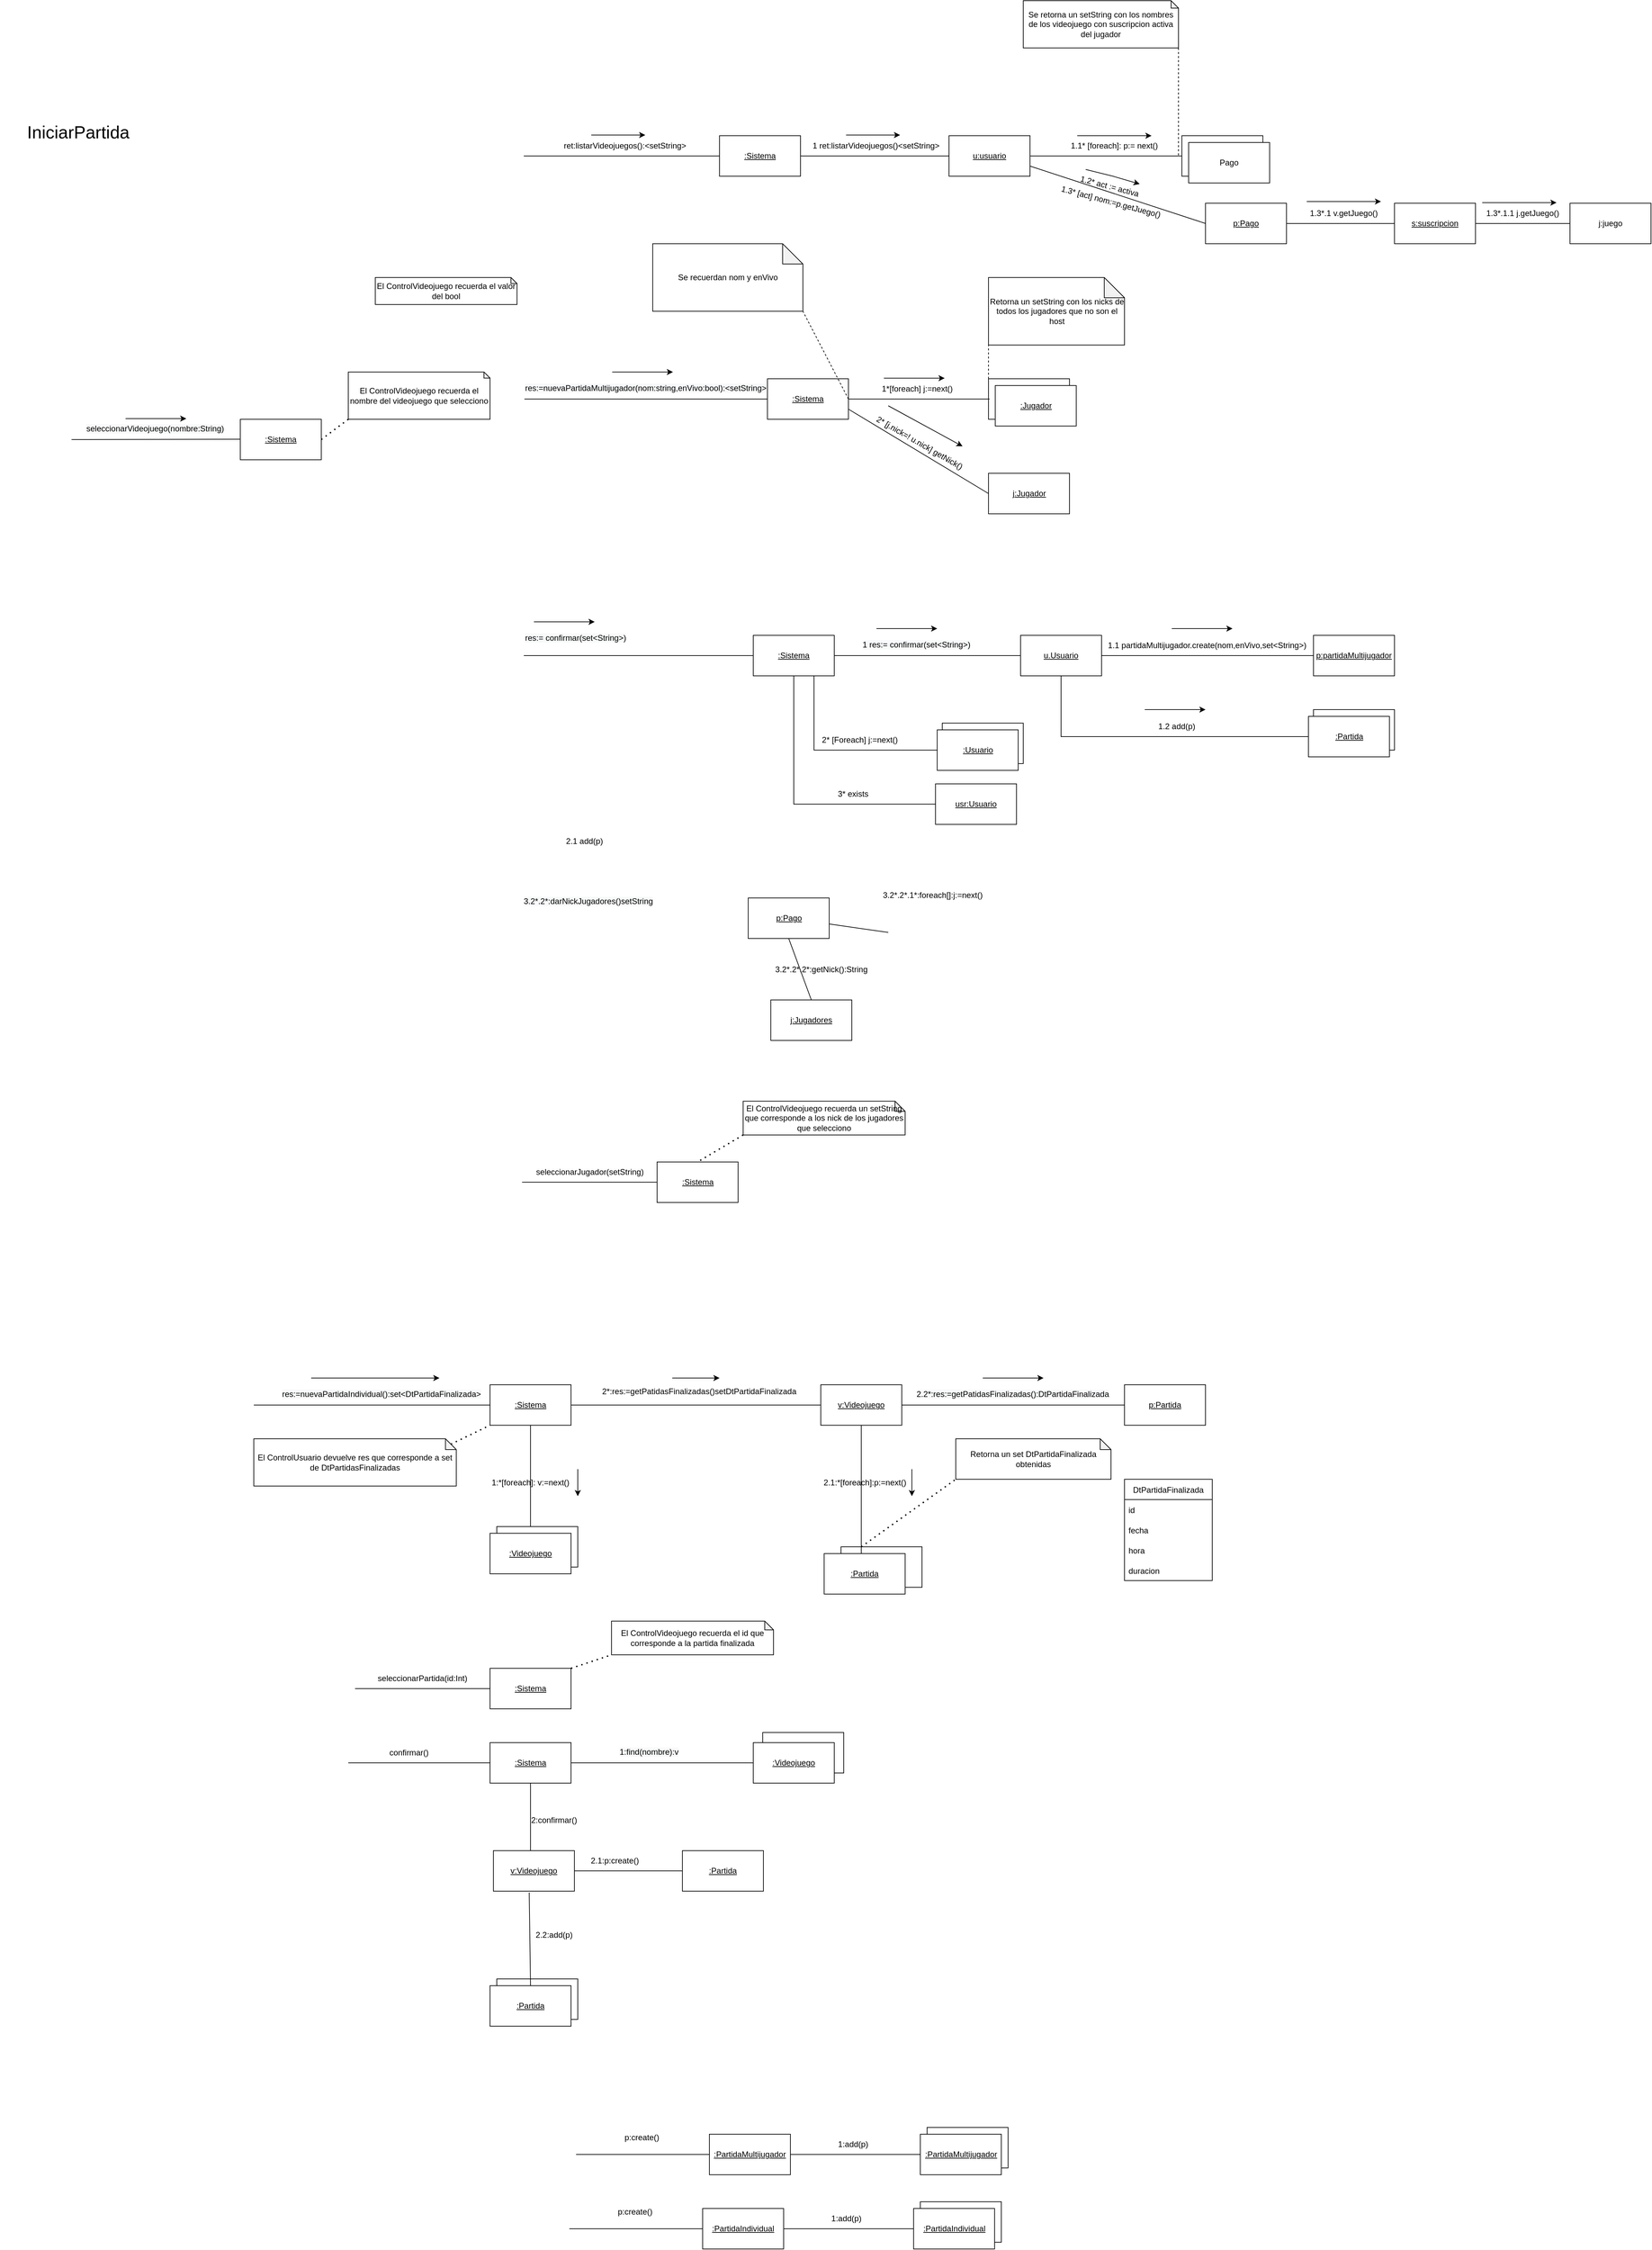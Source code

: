 <mxfile version="18.1.3" type="device"><diagram id="OtfDoVb4GbGmBOMdLBWS" name="Página-1"><mxGraphModel dx="1929" dy="2154" grid="1" gridSize="10" guides="1" tooltips="1" connect="1" arrows="1" fold="1" page="1" pageScale="1" pageWidth="827" pageHeight="1169" math="0" shadow="0"><root><mxCell id="0"/><mxCell id="1" parent="0"/><mxCell id="mD3LH7rzBi5h8LY1vuVC-210" value="&lt;u&gt;Videojuego&lt;/u&gt;" style="rounded=0;whiteSpace=wrap;html=1;fontSize=12;" parent="1" vertex="1"><mxGeometry x="354" y="2405" width="120" height="60" as="geometry"/></mxCell><mxCell id="mD3LH7rzBi5h8LY1vuVC-164" value="&lt;u&gt;:Jugador&lt;/u&gt;" style="rounded=0;whiteSpace=wrap;html=1;" parent="1" vertex="1"><mxGeometry x="688.5" y="400" width="120" height="60" as="geometry"/></mxCell><mxCell id="mD3LH7rzBi5h8LY1vuVC-156" value="" style="rounded=0;whiteSpace=wrap;html=1;fontSize=12;" parent="1" vertex="1"><mxGeometry x="597.5" y="2990" width="120" height="60" as="geometry"/></mxCell><mxCell id="mD3LH7rzBi5h8LY1vuVC-147" value="" style="rounded=0;whiteSpace=wrap;html=1;fontSize=12;" parent="1" vertex="1"><mxGeometry x="-40" y="2770" width="120" height="60" as="geometry"/></mxCell><mxCell id="mD3LH7rzBi5h8LY1vuVC-105" value="" style="endArrow=none;html=1;rounded=0;fontSize=12;entryX=0.5;entryY=1;entryDx=0;entryDy=0;exitX=0.5;exitY=0;exitDx=0;exitDy=0;" parent="1" source="mD3LH7rzBi5h8LY1vuVC-91" edge="1"><mxGeometry width="50" height="50" relative="1" as="geometry"><mxPoint x="310" y="2110" as="sourcePoint"/><mxPoint x="10" y="1950" as="targetPoint"/></mxGeometry></mxCell><mxCell id="mD3LH7rzBi5h8LY1vuVC-104" value="" style="rounded=0;whiteSpace=wrap;html=1;fontSize=26;" parent="1" vertex="1"><mxGeometry x="-40" y="2100" width="120" height="60" as="geometry"/></mxCell><mxCell id="mD3LH7rzBi5h8LY1vuVC-97" value="" style="rounded=0;whiteSpace=wrap;html=1;fontSize=26;" parent="1" vertex="1"><mxGeometry x="470" y="2130" width="120" height="60" as="geometry"/></mxCell><mxCell id="mD3LH7rzBi5h8LY1vuVC-1" value="&lt;u&gt;:Sistema&lt;/u&gt;" style="rounded=0;whiteSpace=wrap;html=1;" parent="1" vertex="1"><mxGeometry x="290" y="40" width="120" height="60" as="geometry"/></mxCell><mxCell id="mD3LH7rzBi5h8LY1vuVC-2" value="" style="endArrow=none;html=1;rounded=0;entryX=0;entryY=0.5;entryDx=0;entryDy=0;" parent="1" target="mD3LH7rzBi5h8LY1vuVC-1" edge="1"><mxGeometry width="50" height="50" relative="1" as="geometry"><mxPoint y="70" as="sourcePoint"/><mxPoint x="390" y="160" as="targetPoint"/></mxGeometry></mxCell><mxCell id="mD3LH7rzBi5h8LY1vuVC-3" value="ret:listarVideojuegos():&amp;lt;setString&amp;gt;" style="text;html=1;strokeColor=none;fillColor=none;align=center;verticalAlign=middle;whiteSpace=wrap;rounded=0;" parent="1" vertex="1"><mxGeometry x="20" y="40" width="260" height="30" as="geometry"/></mxCell><mxCell id="mD3LH7rzBi5h8LY1vuVC-5" value="&lt;u&gt;u:usuario&lt;/u&gt;" style="rounded=0;whiteSpace=wrap;html=1;" parent="1" vertex="1"><mxGeometry x="630" y="40" width="120" height="60" as="geometry"/></mxCell><mxCell id="mD3LH7rzBi5h8LY1vuVC-6" value="" style="endArrow=none;html=1;rounded=0;entryX=0;entryY=0.5;entryDx=0;entryDy=0;exitX=1;exitY=0.5;exitDx=0;exitDy=0;" parent="1" source="mD3LH7rzBi5h8LY1vuVC-1" target="mD3LH7rzBi5h8LY1vuVC-5" edge="1"><mxGeometry width="50" height="50" relative="1" as="geometry"><mxPoint x="490" y="200" as="sourcePoint"/><mxPoint x="540" y="150" as="targetPoint"/></mxGeometry></mxCell><mxCell id="mD3LH7rzBi5h8LY1vuVC-7" value="1 ret:listarVideojuegos()&amp;lt;setString&amp;gt;" style="text;html=1;strokeColor=none;fillColor=none;align=center;verticalAlign=middle;whiteSpace=wrap;rounded=0;" parent="1" vertex="1"><mxGeometry x="422.5" y="40" width="197.5" height="30" as="geometry"/></mxCell><mxCell id="mD3LH7rzBi5h8LY1vuVC-9" value="Suscripcion" style="rounded=0;whiteSpace=wrap;html=1;" parent="1" vertex="1"><mxGeometry x="975" y="40" width="120" height="60" as="geometry"/></mxCell><mxCell id="mD3LH7rzBi5h8LY1vuVC-11" value="&lt;u&gt;p:Pago&lt;/u&gt;" style="rounded=0;whiteSpace=wrap;html=1;" parent="1" vertex="1"><mxGeometry x="1010" y="140" width="120" height="60" as="geometry"/></mxCell><mxCell id="mD3LH7rzBi5h8LY1vuVC-12" value="&lt;u&gt;s:suscripcion&lt;/u&gt;" style="rounded=0;whiteSpace=wrap;html=1;" parent="1" vertex="1"><mxGeometry x="1290" y="140" width="120" height="60" as="geometry"/></mxCell><mxCell id="mD3LH7rzBi5h8LY1vuVC-14" value="1.1* [foreach]: p:= next()" style="text;html=1;strokeColor=none;fillColor=none;align=center;verticalAlign=middle;whiteSpace=wrap;rounded=0;" parent="1" vertex="1"><mxGeometry x="760" y="40" width="230" height="30" as="geometry"/></mxCell><mxCell id="mD3LH7rzBi5h8LY1vuVC-17" value="" style="endArrow=none;html=1;rounded=0;entryX=0;entryY=0.5;entryDx=0;entryDy=0;exitX=1;exitY=0.75;exitDx=0;exitDy=0;" parent="1" source="mD3LH7rzBi5h8LY1vuVC-5" target="mD3LH7rzBi5h8LY1vuVC-11" edge="1"><mxGeometry width="50" height="50" relative="1" as="geometry"><mxPoint x="885" y="405" as="sourcePoint"/><mxPoint x="935" y="355" as="targetPoint"/></mxGeometry></mxCell><mxCell id="mD3LH7rzBi5h8LY1vuVC-18" value="1.2* act := activa" style="text;html=1;strokeColor=none;fillColor=none;align=center;verticalAlign=middle;whiteSpace=wrap;rounded=0;rotation=15;" parent="1" vertex="1"><mxGeometry x="782.5" y="100" width="170" height="30" as="geometry"/></mxCell><mxCell id="mD3LH7rzBi5h8LY1vuVC-20" value="" style="endArrow=none;html=1;rounded=0;entryX=0;entryY=0.5;entryDx=0;entryDy=0;exitX=1;exitY=0.5;exitDx=0;exitDy=0;startArrow=none;" parent="1" source="mD3LH7rzBi5h8LY1vuVC-5" target="mD3LH7rzBi5h8LY1vuVC-9" edge="1"><mxGeometry width="50" height="50" relative="1" as="geometry"><mxPoint x="885" y="305" as="sourcePoint"/><mxPoint x="935" y="255" as="targetPoint"/></mxGeometry></mxCell><mxCell id="mD3LH7rzBi5h8LY1vuVC-29" value="" style="endArrow=none;html=1;rounded=0;exitX=0;exitY=0.5;exitDx=0;exitDy=0;entryX=1;entryY=0.5;entryDx=0;entryDy=0;" parent="1" source="mD3LH7rzBi5h8LY1vuVC-12" target="mD3LH7rzBi5h8LY1vuVC-11" edge="1"><mxGeometry width="50" height="50" relative="1" as="geometry"><mxPoint x="745" y="375" as="sourcePoint"/><mxPoint x="720" y="320" as="targetPoint"/></mxGeometry></mxCell><mxCell id="mD3LH7rzBi5h8LY1vuVC-31" value="&lt;u&gt;:Sistema&lt;/u&gt;" style="rounded=0;whiteSpace=wrap;html=1;" parent="1" vertex="1"><mxGeometry x="-420" y="460" width="120" height="60" as="geometry"/></mxCell><mxCell id="mD3LH7rzBi5h8LY1vuVC-33" value="" style="endArrow=none;html=1;rounded=0;" parent="1" edge="1"><mxGeometry width="50" height="50" relative="1" as="geometry"><mxPoint x="-670" y="490" as="sourcePoint"/><mxPoint x="-420" y="489.5" as="targetPoint"/></mxGeometry></mxCell><mxCell id="mD3LH7rzBi5h8LY1vuVC-35" value="&lt;span style=&quot;color: rgb(0, 0, 0); font-family: Helvetica; font-size: 12px; font-style: normal; font-variant-ligatures: normal; font-variant-caps: normal; font-weight: 400; letter-spacing: normal; orphans: 2; text-align: center; text-indent: 0px; text-transform: none; widows: 2; word-spacing: 0px; -webkit-text-stroke-width: 0px; background-color: rgb(248, 249, 250); text-decoration-thickness: initial; text-decoration-style: initial; text-decoration-color: initial; float: none; display: inline !important;&quot;&gt;seleccionarVideojuego(nombre:String)&lt;/span&gt;" style="text;whiteSpace=wrap;html=1;" parent="1" vertex="1"><mxGeometry x="-650" y="460" width="230" height="30" as="geometry"/></mxCell><mxCell id="mD3LH7rzBi5h8LY1vuVC-37" value="El ControlVideojuego recuerda el nombre del videojuego que selecciono" style="shape=note;whiteSpace=wrap;html=1;backgroundOutline=1;darkOpacity=0.05;size=9;" parent="1" vertex="1"><mxGeometry x="-260" y="390" width="210" height="70" as="geometry"/></mxCell><mxCell id="mD3LH7rzBi5h8LY1vuVC-38" value="" style="endArrow=none;dashed=1;html=1;dashPattern=1 3;strokeWidth=2;rounded=0;entryX=0;entryY=1;entryDx=0;entryDy=0;entryPerimeter=0;exitX=1;exitY=0.5;exitDx=0;exitDy=0;" parent="1" source="mD3LH7rzBi5h8LY1vuVC-31" target="mD3LH7rzBi5h8LY1vuVC-37" edge="1"><mxGeometry width="50" height="50" relative="1" as="geometry"><mxPoint x="-440" y="370" as="sourcePoint"/><mxPoint x="-390" y="320" as="targetPoint"/></mxGeometry></mxCell><mxCell id="mD3LH7rzBi5h8LY1vuVC-39" value="Se retorna un setString con los nombres de los videojuego con suscripcion activa del jugador" style="shape=note;whiteSpace=wrap;html=1;backgroundOutline=1;darkOpacity=0.05;size=11;" parent="1" vertex="1"><mxGeometry x="740" y="-160" width="230" height="70" as="geometry"/></mxCell><mxCell id="mD3LH7rzBi5h8LY1vuVC-42" value="" style="endArrow=none;html=1;rounded=0;entryX=0;entryY=0.5;entryDx=0;entryDy=0;" parent="1" target="mD3LH7rzBi5h8LY1vuVC-47" edge="1"><mxGeometry width="50" height="50" relative="1" as="geometry"><mxPoint x="1" y="430" as="sourcePoint"/><mxPoint x="-79" y="429.5" as="targetPoint"/></mxGeometry></mxCell><mxCell id="mD3LH7rzBi5h8LY1vuVC-43" value="&lt;span style=&quot;color: rgb(0, 0, 0); font-family: Helvetica; font-size: 12px; font-style: normal; font-variant-ligatures: normal; font-variant-caps: normal; font-weight: 400; letter-spacing: normal; orphans: 2; text-align: center; text-indent: 0px; text-transform: none; widows: 2; word-spacing: 0px; -webkit-text-stroke-width: 0px; background-color: rgb(248, 249, 250); text-decoration-thickness: initial; text-decoration-style: initial; text-decoration-color: initial; float: none; display: inline !important;&quot;&gt;res:=nuevaPartidaMultijugador(nom:string,enVivo:bool):&amp;lt;setString&amp;gt;&lt;/span&gt;" style="text;whiteSpace=wrap;html=1;" parent="1" vertex="1"><mxGeometry y="400" width="370" height="30" as="geometry"/></mxCell><mxCell id="mD3LH7rzBi5h8LY1vuVC-45" value="El ControlVideojuego recuerda el valor del bool" style="shape=note;whiteSpace=wrap;html=1;backgroundOutline=1;darkOpacity=0.05;size=9;" parent="1" vertex="1"><mxGeometry x="-220" y="250" width="210" height="40" as="geometry"/></mxCell><mxCell id="mD3LH7rzBi5h8LY1vuVC-47" value="&lt;u&gt;:Sistema&lt;/u&gt;" style="rounded=0;whiteSpace=wrap;html=1;" parent="1" vertex="1"><mxGeometry x="361" y="400" width="120" height="60" as="geometry"/></mxCell><mxCell id="mD3LH7rzBi5h8LY1vuVC-54" value="" style="endArrow=none;html=1;rounded=0;exitX=1;exitY=0.5;exitDx=0;exitDy=0;" parent="1" source="mD3LH7rzBi5h8LY1vuVC-47" edge="1"><mxGeometry width="50" height="50" relative="1" as="geometry"><mxPoint x="531" y="210" as="sourcePoint"/><mxPoint x="690" y="430" as="targetPoint"/></mxGeometry></mxCell><mxCell id="mD3LH7rzBi5h8LY1vuVC-55" value="1*[foreach] j:=next()" style="text;html=1;strokeColor=none;fillColor=none;align=center;verticalAlign=middle;whiteSpace=wrap;rounded=0;" parent="1" vertex="1"><mxGeometry x="517.5" y="400" width="130" height="30" as="geometry"/></mxCell><mxCell id="mD3LH7rzBi5h8LY1vuVC-69" value="" style="endArrow=classic;html=1;rounded=0;" parent="1" edge="1"><mxGeometry width="50" height="50" relative="1" as="geometry"><mxPoint x="477.5" y="39" as="sourcePoint"/><mxPoint x="557.5" y="39" as="targetPoint"/></mxGeometry></mxCell><mxCell id="mD3LH7rzBi5h8LY1vuVC-70" value="" style="endArrow=classic;html=1;rounded=0;" parent="1" edge="1"><mxGeometry width="50" height="50" relative="1" as="geometry"><mxPoint x="100" y="39" as="sourcePoint"/><mxPoint x="180" y="39" as="targetPoint"/></mxGeometry></mxCell><mxCell id="mD3LH7rzBi5h8LY1vuVC-73" value="" style="endArrow=classic;html=1;rounded=0;entryX=0.75;entryY=0;entryDx=0;entryDy=0;" parent="1" edge="1" target="mD3LH7rzBi5h8LY1vuVC-18"><mxGeometry width="50" height="50" relative="1" as="geometry"><mxPoint x="832.5" y="90" as="sourcePoint"/><mxPoint x="902.5" y="90" as="targetPoint"/><Array as="points"><mxPoint x="873" y="100"/></Array></mxGeometry></mxCell><mxCell id="mD3LH7rzBi5h8LY1vuVC-74" value="" style="endArrow=classic;html=1;rounded=0;" parent="1" edge="1"><mxGeometry width="50" height="50" relative="1" as="geometry"><mxPoint x="820" y="40" as="sourcePoint"/><mxPoint x="930" y="40" as="targetPoint"/></mxGeometry></mxCell><mxCell id="mD3LH7rzBi5h8LY1vuVC-76" value="" style="endArrow=classic;html=1;rounded=0;" parent="1" edge="1"><mxGeometry width="50" height="50" relative="1" as="geometry"><mxPoint x="-590" y="459" as="sourcePoint"/><mxPoint x="-500" y="459" as="targetPoint"/></mxGeometry></mxCell><mxCell id="mD3LH7rzBi5h8LY1vuVC-78" value="" style="endArrow=classic;html=1;rounded=0;" parent="1" edge="1"><mxGeometry width="50" height="50" relative="1" as="geometry"><mxPoint x="131" y="390" as="sourcePoint"/><mxPoint x="221" y="390" as="targetPoint"/></mxGeometry></mxCell><mxCell id="mD3LH7rzBi5h8LY1vuVC-80" value="" style="endArrow=classic;html=1;rounded=0;" parent="1" edge="1"><mxGeometry width="50" height="50" relative="1" as="geometry"><mxPoint x="533.5" y="399.17" as="sourcePoint"/><mxPoint x="623.5" y="399.17" as="targetPoint"/></mxGeometry></mxCell><mxCell id="mD3LH7rzBi5h8LY1vuVC-83" value="&lt;u&gt;:Sistema&lt;/u&gt;" style="rounded=0;whiteSpace=wrap;html=1;" parent="1" vertex="1"><mxGeometry x="197.5" y="1560" width="120" height="60" as="geometry"/></mxCell><mxCell id="mD3LH7rzBi5h8LY1vuVC-84" value="" style="endArrow=none;html=1;rounded=0;entryX=0;entryY=0.5;entryDx=0;entryDy=0;" parent="1" target="mD3LH7rzBi5h8LY1vuVC-83" edge="1"><mxGeometry width="50" height="50" relative="1" as="geometry"><mxPoint x="-2.5" y="1590" as="sourcePoint"/><mxPoint x="257.5" y="1440" as="targetPoint"/></mxGeometry></mxCell><mxCell id="mD3LH7rzBi5h8LY1vuVC-85" value="seleccionarJugador(setString)" style="text;html=1;strokeColor=none;fillColor=none;align=center;verticalAlign=middle;whiteSpace=wrap;rounded=0;" parent="1" vertex="1"><mxGeometry x="67.5" y="1560" width="60" height="30" as="geometry"/></mxCell><mxCell id="mD3LH7rzBi5h8LY1vuVC-87" value="El ControlVideojuego recuerda un setString que corresponde a los nick de los jugadores que selecciono" style="shape=note;whiteSpace=wrap;html=1;backgroundOutline=1;darkOpacity=0.05;size=15;" parent="1" vertex="1"><mxGeometry x="325" y="1470" width="240" height="50" as="geometry"/></mxCell><mxCell id="mD3LH7rzBi5h8LY1vuVC-88" value="" style="endArrow=none;dashed=1;html=1;dashPattern=1 3;strokeWidth=2;rounded=0;exitX=0;exitY=1;exitDx=0;exitDy=0;exitPerimeter=0;entryX=0.5;entryY=0;entryDx=0;entryDy=0;" parent="1" source="mD3LH7rzBi5h8LY1vuVC-87" target="mD3LH7rzBi5h8LY1vuVC-83" edge="1"><mxGeometry width="50" height="50" relative="1" as="geometry"><mxPoint x="397.5" y="1470" as="sourcePoint"/><mxPoint x="447.5" y="1420" as="targetPoint"/></mxGeometry></mxCell><mxCell id="mD3LH7rzBi5h8LY1vuVC-89" value="&lt;blockquote style=&quot;margin: 0 0 0 40px; border: none; padding: 0px;&quot;&gt;&lt;font style=&quot;font-size: 26px;&quot;&gt;IniciarPartida&lt;/font&gt;&lt;/blockquote&gt;" style="text;html=1;strokeColor=none;fillColor=none;align=center;verticalAlign=middle;whiteSpace=wrap;rounded=0;" parent="1" vertex="1"><mxGeometry x="-710" y="20" width="60" height="30" as="geometry"/></mxCell><mxCell id="mD3LH7rzBi5h8LY1vuVC-91" value="&lt;u&gt;:Videojuego&lt;/u&gt;" style="rounded=0;whiteSpace=wrap;html=1;" parent="1" vertex="1"><mxGeometry x="-50" y="2110" width="120" height="60" as="geometry"/></mxCell><mxCell id="mD3LH7rzBi5h8LY1vuVC-92" value="&lt;u&gt;:Sistema&lt;/u&gt;" style="rounded=0;whiteSpace=wrap;html=1;" parent="1" vertex="1"><mxGeometry x="-50" y="1890" width="120" height="60" as="geometry"/></mxCell><mxCell id="mD3LH7rzBi5h8LY1vuVC-94" value="&lt;u&gt;v:Videojuego&lt;/u&gt;" style="rounded=0;whiteSpace=wrap;html=1;" parent="1" vertex="1"><mxGeometry x="440" y="1890" width="120" height="60" as="geometry"/></mxCell><mxCell id="mD3LH7rzBi5h8LY1vuVC-95" value="&lt;u&gt;p:Partida&lt;/u&gt;" style="rounded=0;whiteSpace=wrap;html=1;" parent="1" vertex="1"><mxGeometry x="890" y="1890" width="120" height="60" as="geometry"/></mxCell><mxCell id="mD3LH7rzBi5h8LY1vuVC-96" value="&lt;u&gt;:Partida&lt;/u&gt;" style="rounded=0;whiteSpace=wrap;html=1;" parent="1" vertex="1"><mxGeometry x="445" y="2140" width="120" height="60" as="geometry"/></mxCell><mxCell id="mD3LH7rzBi5h8LY1vuVC-98" value="" style="endArrow=none;html=1;rounded=0;fontSize=26;entryX=0;entryY=0.5;entryDx=0;entryDy=0;" parent="1" target="mD3LH7rzBi5h8LY1vuVC-94" edge="1"><mxGeometry width="50" height="50" relative="1" as="geometry"><mxPoint x="70" y="1920" as="sourcePoint"/><mxPoint x="260" y="1920" as="targetPoint"/></mxGeometry></mxCell><mxCell id="mD3LH7rzBi5h8LY1vuVC-99" value="&lt;font style=&quot;font-size: 12px;&quot;&gt;2*:res:=getPatidasFinalizadas()setDtPartidaFinalizada&lt;/font&gt;" style="text;html=1;strokeColor=none;fillColor=none;align=center;verticalAlign=middle;whiteSpace=wrap;rounded=0;fontSize=26;" parent="1" vertex="1"><mxGeometry x="230" y="1880" width="60" height="30" as="geometry"/></mxCell><mxCell id="mD3LH7rzBi5h8LY1vuVC-102" value="" style="endArrow=none;html=1;rounded=0;fontSize=12;entryX=0;entryY=0.5;entryDx=0;entryDy=0;" parent="1" source="mD3LH7rzBi5h8LY1vuVC-94" target="mD3LH7rzBi5h8LY1vuVC-95" edge="1"><mxGeometry width="50" height="50" relative="1" as="geometry"><mxPoint x="640" y="2010" as="sourcePoint"/><mxPoint x="690" y="1960" as="targetPoint"/></mxGeometry></mxCell><mxCell id="mD3LH7rzBi5h8LY1vuVC-103" value="&lt;span style=&quot;color: rgb(0, 0, 0); font-family: Helvetica; font-size: 12px; font-style: normal; font-variant-ligatures: normal; font-variant-caps: normal; font-weight: 400; letter-spacing: normal; orphans: 2; text-align: center; text-indent: 0px; text-transform: none; widows: 2; word-spacing: 0px; -webkit-text-stroke-width: 0px; background-color: rgb(248, 249, 250); text-decoration-thickness: initial; text-decoration-style: initial; text-decoration-color: initial; float: none; display: inline !important;&quot;&gt;2.2*:res:=getPatidasFinalizadas():DtPartidaFinalizada&lt;/span&gt;" style="text;whiteSpace=wrap;html=1;fontSize=12;" parent="1" vertex="1"><mxGeometry x="580" y="1890" width="270" height="30" as="geometry"/></mxCell><mxCell id="mD3LH7rzBi5h8LY1vuVC-107" value="2.1:*[foreach]:p:=next()" style="text;html=1;strokeColor=none;fillColor=none;align=center;verticalAlign=middle;whiteSpace=wrap;rounded=0;fontSize=12;" parent="1" vertex="1"><mxGeometry x="432.5" y="2020" width="145" height="30" as="geometry"/></mxCell><mxCell id="mD3LH7rzBi5h8LY1vuVC-109" value="" style="endArrow=none;html=1;rounded=0;fontSize=12;entryX=0.5;entryY=1;entryDx=0;entryDy=0;" parent="1" target="mD3LH7rzBi5h8LY1vuVC-94" edge="1"><mxGeometry width="50" height="50" relative="1" as="geometry"><mxPoint x="500" y="2140" as="sourcePoint"/><mxPoint x="360" y="2060" as="targetPoint"/></mxGeometry></mxCell><mxCell id="mD3LH7rzBi5h8LY1vuVC-114" value="" style="endArrow=none;html=1;rounded=0;fontSize=12;entryX=0;entryY=0.5;entryDx=0;entryDy=0;" parent="1" target="mD3LH7rzBi5h8LY1vuVC-92" edge="1"><mxGeometry width="50" height="50" relative="1" as="geometry"><mxPoint x="-400" y="1920" as="sourcePoint"/><mxPoint x="-490" y="1950" as="targetPoint"/></mxGeometry></mxCell><mxCell id="mD3LH7rzBi5h8LY1vuVC-115" value="&lt;span style=&quot;color: rgb(0, 0, 0); font-family: Helvetica; font-size: 12px; font-style: normal; font-variant-ligatures: normal; font-variant-caps: normal; font-weight: 400; letter-spacing: normal; orphans: 2; text-align: center; text-indent: 0px; text-transform: none; widows: 2; word-spacing: 0px; -webkit-text-stroke-width: 0px; background-color: rgb(248, 249, 250); text-decoration-thickness: initial; text-decoration-style: initial; text-decoration-color: initial; float: none; display: inline !important;&quot;&gt;res:=nuevaPartidaIndividual():set&amp;lt;DtPartidaFinalizada&amp;gt;&lt;/span&gt;" style="text;whiteSpace=wrap;html=1;fontSize=12;" parent="1" vertex="1"><mxGeometry x="-360" y="1890" width="290" height="30" as="geometry"/></mxCell><mxCell id="mD3LH7rzBi5h8LY1vuVC-116" value="El ControlUsuario devuelve res que corresponde a set de DtPartidasFinalizadas" style="shape=note;whiteSpace=wrap;html=1;backgroundOutline=1;darkOpacity=0.05;fontSize=12;size=16;" parent="1" vertex="1"><mxGeometry x="-400" y="1970" width="300" height="70" as="geometry"/></mxCell><mxCell id="mD3LH7rzBi5h8LY1vuVC-117" value="DtPartidaFinalizada" style="swimlane;fontStyle=0;childLayout=stackLayout;horizontal=1;startSize=30;horizontalStack=0;resizeParent=1;resizeParentMax=0;resizeLast=0;collapsible=1;marginBottom=0;fontSize=12;" parent="1" vertex="1"><mxGeometry x="890" y="2030" width="130" height="150" as="geometry"/></mxCell><mxCell id="mD3LH7rzBi5h8LY1vuVC-118" value="id" style="text;strokeColor=none;fillColor=none;align=left;verticalAlign=middle;spacingLeft=4;spacingRight=4;overflow=hidden;points=[[0,0.5],[1,0.5]];portConstraint=eastwest;rotatable=0;fontSize=12;" parent="mD3LH7rzBi5h8LY1vuVC-117" vertex="1"><mxGeometry y="30" width="130" height="30" as="geometry"/></mxCell><mxCell id="mD3LH7rzBi5h8LY1vuVC-119" value="fecha" style="text;strokeColor=none;fillColor=none;align=left;verticalAlign=middle;spacingLeft=4;spacingRight=4;overflow=hidden;points=[[0,0.5],[1,0.5]];portConstraint=eastwest;rotatable=0;fontSize=12;" parent="mD3LH7rzBi5h8LY1vuVC-117" vertex="1"><mxGeometry y="60" width="130" height="30" as="geometry"/></mxCell><mxCell id="mD3LH7rzBi5h8LY1vuVC-120" value="hora" style="text;strokeColor=none;fillColor=none;align=left;verticalAlign=middle;spacingLeft=4;spacingRight=4;overflow=hidden;points=[[0,0.5],[1,0.5]];portConstraint=eastwest;rotatable=0;fontSize=12;" parent="mD3LH7rzBi5h8LY1vuVC-117" vertex="1"><mxGeometry y="90" width="130" height="30" as="geometry"/></mxCell><mxCell id="mD3LH7rzBi5h8LY1vuVC-121" value="duracion" style="text;strokeColor=none;fillColor=none;align=left;verticalAlign=middle;spacingLeft=4;spacingRight=4;overflow=hidden;points=[[0,0.5],[1,0.5]];portConstraint=eastwest;rotatable=0;fontSize=12;" parent="mD3LH7rzBi5h8LY1vuVC-117" vertex="1"><mxGeometry y="120" width="130" height="30" as="geometry"/></mxCell><mxCell id="mD3LH7rzBi5h8LY1vuVC-126" value="" style="endArrow=none;dashed=1;html=1;dashPattern=1 3;strokeWidth=2;rounded=0;fontSize=12;exitX=0;exitY=0;exitDx=292;exitDy=8;exitPerimeter=0;entryX=0;entryY=1;entryDx=0;entryDy=0;" parent="1" source="mD3LH7rzBi5h8LY1vuVC-116" target="mD3LH7rzBi5h8LY1vuVC-92" edge="1"><mxGeometry width="50" height="50" relative="1" as="geometry"><mxPoint x="-70" y="1960" as="sourcePoint"/><mxPoint x="-20" y="1910" as="targetPoint"/></mxGeometry></mxCell><mxCell id="mD3LH7rzBi5h8LY1vuVC-127" value="" style="endArrow=classic;html=1;rounded=0;fontSize=12;" parent="1" edge="1"><mxGeometry width="50" height="50" relative="1" as="geometry"><mxPoint x="-315" y="1880" as="sourcePoint"/><mxPoint x="-125" y="1880" as="targetPoint"/><Array as="points"/></mxGeometry></mxCell><mxCell id="mD3LH7rzBi5h8LY1vuVC-128" value="" style="endArrow=classic;html=1;rounded=0;fontSize=12;" parent="1" edge="1"><mxGeometry width="50" height="50" relative="1" as="geometry"><mxPoint x="220" y="1880" as="sourcePoint"/><mxPoint x="290" y="1880" as="targetPoint"/></mxGeometry></mxCell><mxCell id="mD3LH7rzBi5h8LY1vuVC-129" value="" style="endArrow=classic;html=1;rounded=0;fontSize=12;" parent="1" edge="1"><mxGeometry width="50" height="50" relative="1" as="geometry"><mxPoint x="680" y="1880" as="sourcePoint"/><mxPoint x="770" y="1880" as="targetPoint"/></mxGeometry></mxCell><mxCell id="mD3LH7rzBi5h8LY1vuVC-106" value="1:*[foreach]: v:=next()" style="text;html=1;strokeColor=none;fillColor=none;align=center;verticalAlign=middle;whiteSpace=wrap;rounded=0;fontSize=12;" parent="1" vertex="1"><mxGeometry x="-60" y="2020" width="140" height="30" as="geometry"/></mxCell><mxCell id="mD3LH7rzBi5h8LY1vuVC-132" value="" style="endArrow=classic;html=1;rounded=0;fontSize=12;" parent="1" edge="1"><mxGeometry width="50" height="50" relative="1" as="geometry"><mxPoint x="80" y="2015" as="sourcePoint"/><mxPoint x="80" y="2055" as="targetPoint"/><Array as="points"><mxPoint x="80" y="2035"/></Array></mxGeometry></mxCell><mxCell id="mD3LH7rzBi5h8LY1vuVC-133" value="" style="endArrow=classic;html=1;rounded=0;fontSize=12;" parent="1" edge="1"><mxGeometry width="50" height="50" relative="1" as="geometry"><mxPoint x="575" y="2015" as="sourcePoint"/><mxPoint x="575" y="2055" as="targetPoint"/><Array as="points"><mxPoint x="575" y="2035"/></Array></mxGeometry></mxCell><mxCell id="mD3LH7rzBi5h8LY1vuVC-134" value="&lt;u&gt;:Sistema&lt;/u&gt;" style="rounded=0;whiteSpace=wrap;html=1;" parent="1" vertex="1"><mxGeometry x="-50" y="2310" width="120" height="60" as="geometry"/></mxCell><mxCell id="mD3LH7rzBi5h8LY1vuVC-135" value="" style="endArrow=none;html=1;rounded=0;fontSize=12;entryX=0;entryY=0.5;entryDx=0;entryDy=0;" parent="1" target="mD3LH7rzBi5h8LY1vuVC-134" edge="1"><mxGeometry width="50" height="50" relative="1" as="geometry"><mxPoint x="-250" y="2340" as="sourcePoint"/><mxPoint x="-20" y="2150" as="targetPoint"/></mxGeometry></mxCell><mxCell id="mD3LH7rzBi5h8LY1vuVC-136" value="seleccionarPartida(id:Int)" style="text;html=1;strokeColor=none;fillColor=none;align=center;verticalAlign=middle;whiteSpace=wrap;rounded=0;fontSize=12;" parent="1" vertex="1"><mxGeometry x="-180" y="2310" width="60" height="30" as="geometry"/></mxCell><mxCell id="mD3LH7rzBi5h8LY1vuVC-138" value="El ControlVideojuego recuerda el id que corresponde a la partida finalizada" style="shape=note;whiteSpace=wrap;html=1;backgroundOutline=1;darkOpacity=0.05;fontSize=12;size=13;" parent="1" vertex="1"><mxGeometry x="130" y="2240" width="240" height="50" as="geometry"/></mxCell><mxCell id="mD3LH7rzBi5h8LY1vuVC-139" value="" style="endArrow=none;dashed=1;html=1;dashPattern=1 3;strokeWidth=2;rounded=0;fontSize=12;exitX=1;exitY=0;exitDx=0;exitDy=0;entryX=0;entryY=1;entryDx=0;entryDy=0;entryPerimeter=0;" parent="1" source="mD3LH7rzBi5h8LY1vuVC-134" target="mD3LH7rzBi5h8LY1vuVC-138" edge="1"><mxGeometry width="50" height="50" relative="1" as="geometry"><mxPoint x="40" y="2190" as="sourcePoint"/><mxPoint x="90" y="2140" as="targetPoint"/></mxGeometry></mxCell><mxCell id="mD3LH7rzBi5h8LY1vuVC-140" value="&lt;u&gt;:Sistema&lt;/u&gt;" style="rounded=0;whiteSpace=wrap;html=1;" parent="1" vertex="1"><mxGeometry x="-50" y="2420" width="120" height="60" as="geometry"/></mxCell><mxCell id="mD3LH7rzBi5h8LY1vuVC-141" value="" style="endArrow=none;html=1;rounded=0;fontSize=12;exitX=0;exitY=0.5;exitDx=0;exitDy=0;" parent="1" source="mD3LH7rzBi5h8LY1vuVC-140" edge="1"><mxGeometry width="50" height="50" relative="1" as="geometry"><mxPoint x="40" y="2350" as="sourcePoint"/><mxPoint x="-260" y="2450" as="targetPoint"/></mxGeometry></mxCell><mxCell id="mD3LH7rzBi5h8LY1vuVC-142" value="confirmar()" style="text;html=1;strokeColor=none;fillColor=none;align=center;verticalAlign=middle;whiteSpace=wrap;rounded=0;fontSize=12;" parent="1" vertex="1"><mxGeometry x="-200" y="2420" width="60" height="30" as="geometry"/></mxCell><mxCell id="mD3LH7rzBi5h8LY1vuVC-144" value="" style="endArrow=none;html=1;rounded=0;fontSize=12;exitX=1;exitY=0.5;exitDx=0;exitDy=0;entryX=0;entryY=0.5;entryDx=0;entryDy=0;" parent="1" source="mD3LH7rzBi5h8LY1vuVC-140" edge="1"><mxGeometry width="50" height="50" relative="1" as="geometry"><mxPoint x="190" y="2440" as="sourcePoint"/><mxPoint x="340" y="2450" as="targetPoint"/></mxGeometry></mxCell><mxCell id="mD3LH7rzBi5h8LY1vuVC-146" value="&lt;u&gt;:Partida&lt;/u&gt;" style="rounded=0;whiteSpace=wrap;html=1;fontSize=12;" parent="1" vertex="1"><mxGeometry x="-50" y="2780" width="120" height="60" as="geometry"/></mxCell><mxCell id="mD3LH7rzBi5h8LY1vuVC-148" value="" style="endArrow=none;html=1;rounded=0;fontSize=12;entryX=0.442;entryY=1.033;entryDx=0;entryDy=0;exitX=0.5;exitY=0;exitDx=0;exitDy=0;entryPerimeter=0;" parent="1" source="mD3LH7rzBi5h8LY1vuVC-146" target="mD3LH7rzBi5h8LY1vuVC-149" edge="1"><mxGeometry width="50" height="50" relative="1" as="geometry"><mxPoint x="-195" y="2700" as="sourcePoint"/><mxPoint x="-145" y="2650" as="targetPoint"/></mxGeometry></mxCell><mxCell id="mD3LH7rzBi5h8LY1vuVC-149" value="&lt;u&gt;v:Videojuego&lt;/u&gt;" style="rounded=0;whiteSpace=wrap;html=1;fontSize=12;" parent="1" vertex="1"><mxGeometry x="-45" y="2580" width="120" height="60" as="geometry"/></mxCell><mxCell id="mD3LH7rzBi5h8LY1vuVC-150" value="2.2:add(p)" style="text;html=1;strokeColor=none;fillColor=none;align=center;verticalAlign=middle;whiteSpace=wrap;rounded=0;fontSize=12;" parent="1" vertex="1"><mxGeometry x="15" y="2690" width="60" height="30" as="geometry"/></mxCell><mxCell id="mD3LH7rzBi5h8LY1vuVC-151" value="&lt;u&gt;:Partida&lt;/u&gt;" style="rounded=0;whiteSpace=wrap;html=1;fontSize=12;" parent="1" vertex="1"><mxGeometry x="235" y="2580" width="120" height="60" as="geometry"/></mxCell><mxCell id="mD3LH7rzBi5h8LY1vuVC-152" value="" style="endArrow=none;html=1;rounded=0;fontSize=12;entryX=0;entryY=0.5;entryDx=0;entryDy=0;exitX=1;exitY=0.5;exitDx=0;exitDy=0;" parent="1" source="mD3LH7rzBi5h8LY1vuVC-149" target="mD3LH7rzBi5h8LY1vuVC-151" edge="1"><mxGeometry width="50" height="50" relative="1" as="geometry"><mxPoint x="15" y="2700" as="sourcePoint"/><mxPoint x="65" y="2650" as="targetPoint"/></mxGeometry></mxCell><mxCell id="mD3LH7rzBi5h8LY1vuVC-154" value="&lt;u&gt;:PartidaMultijugador&lt;/u&gt;" style="rounded=0;whiteSpace=wrap;html=1;fontSize=12;" parent="1" vertex="1"><mxGeometry x="275" y="3000" width="120" height="60" as="geometry"/></mxCell><mxCell id="mD3LH7rzBi5h8LY1vuVC-155" value="&lt;u&gt;:PartidaMultijugador&lt;/u&gt;" style="rounded=0;whiteSpace=wrap;html=1;fontSize=12;" parent="1" vertex="1"><mxGeometry x="587.5" y="3000" width="120" height="60" as="geometry"/></mxCell><mxCell id="mD3LH7rzBi5h8LY1vuVC-159" value="2.1:p:create()" style="text;html=1;strokeColor=none;fillColor=none;align=center;verticalAlign=middle;whiteSpace=wrap;rounded=0;fontSize=12;" parent="1" vertex="1"><mxGeometry x="105" y="2580" width="60" height="30" as="geometry"/></mxCell><mxCell id="mD3LH7rzBi5h8LY1vuVC-165" value="&lt;u&gt;:Sistema&lt;/u&gt;" style="rounded=0;whiteSpace=wrap;html=1;fontSize=12;" parent="1" vertex="1"><mxGeometry x="340" y="780" width="120" height="60" as="geometry"/></mxCell><mxCell id="mD3LH7rzBi5h8LY1vuVC-166" value="&lt;u&gt;p:partidaMultijugador&lt;/u&gt;" style="rounded=0;whiteSpace=wrap;html=1;fontSize=12;" parent="1" vertex="1"><mxGeometry x="1170" y="780" width="120" height="60" as="geometry"/></mxCell><mxCell id="mD3LH7rzBi5h8LY1vuVC-170" value="" style="endArrow=none;html=1;rounded=0;fontSize=12;exitX=1;exitY=0.5;exitDx=0;exitDy=0;entryX=0;entryY=0.5;entryDx=0;entryDy=0;" parent="1" source="mD3LH7rzBi5h8LY1vuVC-172" edge="1" target="mD3LH7rzBi5h8LY1vuVC-166"><mxGeometry width="50" height="50" relative="1" as="geometry"><mxPoint x="500" y="880" as="sourcePoint"/><mxPoint x="696" y="860" as="targetPoint"/></mxGeometry></mxCell><mxCell id="mD3LH7rzBi5h8LY1vuVC-172" value="&lt;u&gt;u.Usuario&lt;/u&gt;" style="rounded=0;whiteSpace=wrap;html=1;fontSize=12;" parent="1" vertex="1"><mxGeometry x="736" y="780" width="120" height="60" as="geometry"/></mxCell><mxCell id="mD3LH7rzBi5h8LY1vuVC-173" value="" style="endArrow=none;html=1;rounded=0;fontSize=12;entryX=1;entryY=0.5;entryDx=0;entryDy=0;exitX=0;exitY=0.5;exitDx=0;exitDy=0;" parent="1" source="mD3LH7rzBi5h8LY1vuVC-172" target="mD3LH7rzBi5h8LY1vuVC-165" edge="1"><mxGeometry width="50" height="50" relative="1" as="geometry"><mxPoint x="526" y="960" as="sourcePoint"/><mxPoint x="401" y="896" as="targetPoint"/></mxGeometry></mxCell><mxCell id="mD3LH7rzBi5h8LY1vuVC-174" value="" style="rounded=0;whiteSpace=wrap;html=1;fontSize=12;" parent="1" vertex="1"><mxGeometry x="1170" y="890" width="120" height="60" as="geometry"/></mxCell><mxCell id="mD3LH7rzBi5h8LY1vuVC-175" value="&lt;u&gt;:Partida&lt;/u&gt;" style="rounded=0;whiteSpace=wrap;html=1;fontSize=12;" parent="1" vertex="1"><mxGeometry x="1162.5" y="900" width="120" height="60" as="geometry"/></mxCell><mxCell id="mD3LH7rzBi5h8LY1vuVC-178" value="2.1 add(p)" style="text;html=1;strokeColor=none;fillColor=none;align=center;verticalAlign=middle;whiteSpace=wrap;rounded=0;fontSize=12;" parent="1" vertex="1"><mxGeometry x="60" y="1070" width="60" height="30" as="geometry"/></mxCell><mxCell id="mD3LH7rzBi5h8LY1vuVC-180" value="&lt;u&gt;p:Pago&lt;/u&gt;" style="rounded=0;whiteSpace=wrap;html=1;fontSize=12;" parent="1" vertex="1"><mxGeometry x="332.5" y="1169" width="120" height="60" as="geometry"/></mxCell><mxCell id="mD3LH7rzBi5h8LY1vuVC-182" value="&lt;span style=&quot;color: rgb(0, 0, 0); font-family: Helvetica; font-size: 12px; font-style: normal; font-variant-ligatures: normal; font-variant-caps: normal; font-weight: 400; letter-spacing: normal; orphans: 2; text-align: center; text-indent: 0px; text-transform: none; widows: 2; word-spacing: 0px; -webkit-text-stroke-width: 0px; background-color: rgb(248, 249, 250); text-decoration-thickness: initial; text-decoration-style: initial; text-decoration-color: initial; float: none; display: inline !important;&quot;&gt;3.2*.2*:darNickJugadores()setString&lt;/span&gt;" style="text;whiteSpace=wrap;html=1;fontSize=12;" parent="1" vertex="1"><mxGeometry x="-2.5" y="1160" width="200" height="30" as="geometry"/></mxCell><mxCell id="mD3LH7rzBi5h8LY1vuVC-183" value="" style="rounded=0;whiteSpace=wrap;html=1;fontSize=12;" parent="1" vertex="1"><mxGeometry x="620" y="910" width="120" height="60" as="geometry"/></mxCell><mxCell id="mD3LH7rzBi5h8LY1vuVC-184" value="&lt;u&gt;:Usuario&lt;/u&gt;" style="rounded=0;whiteSpace=wrap;html=1;fontSize=12;" parent="1" vertex="1"><mxGeometry x="612.5" y="920" width="120" height="60" as="geometry"/></mxCell><mxCell id="mD3LH7rzBi5h8LY1vuVC-185" value="" style="endArrow=none;html=1;rounded=0;fontSize=12;" parent="1" source="mD3LH7rzBi5h8LY1vuVC-180" edge="1"><mxGeometry width="50" height="50" relative="1" as="geometry"><mxPoint x="526" y="1240" as="sourcePoint"/><mxPoint x="540" y="1220" as="targetPoint"/></mxGeometry></mxCell><mxCell id="mD3LH7rzBi5h8LY1vuVC-186" value="3.2*.2*.1*:foreach[]:j:=next()" style="text;html=1;strokeColor=none;fillColor=none;align=center;verticalAlign=middle;whiteSpace=wrap;rounded=0;fontSize=12;" parent="1" vertex="1"><mxGeometry x="576" y="1150" width="60" height="30" as="geometry"/></mxCell><mxCell id="mD3LH7rzBi5h8LY1vuVC-187" value="&lt;u&gt;j:Jugadores&lt;/u&gt;" style="rounded=0;whiteSpace=wrap;html=1;fontSize=12;" parent="1" vertex="1"><mxGeometry x="366" y="1320" width="120" height="60" as="geometry"/></mxCell><mxCell id="mD3LH7rzBi5h8LY1vuVC-188" value="" style="endArrow=none;html=1;rounded=0;fontSize=12;entryX=0.5;entryY=1;entryDx=0;entryDy=0;exitX=0.5;exitY=0;exitDx=0;exitDy=0;" parent="1" source="mD3LH7rzBi5h8LY1vuVC-187" target="mD3LH7rzBi5h8LY1vuVC-180" edge="1"><mxGeometry width="50" height="50" relative="1" as="geometry"><mxPoint x="526" y="1430" as="sourcePoint"/><mxPoint x="576" y="1380" as="targetPoint"/></mxGeometry></mxCell><mxCell id="mD3LH7rzBi5h8LY1vuVC-189" value="3.2*.2*.2*:getNick():String" style="text;html=1;strokeColor=none;fillColor=none;align=center;verticalAlign=middle;whiteSpace=wrap;rounded=0;fontSize=12;" parent="1" vertex="1"><mxGeometry x="411" y="1260" width="60" height="30" as="geometry"/></mxCell><mxCell id="mD3LH7rzBi5h8LY1vuVC-194" value="Retorna un set DtPartidaFinalizada obtenidas" style="shape=note;whiteSpace=wrap;html=1;backgroundOutline=1;darkOpacity=0.05;fontSize=12;size=16;" parent="1" vertex="1"><mxGeometry x="640" y="1970" width="230" height="60" as="geometry"/></mxCell><mxCell id="mD3LH7rzBi5h8LY1vuVC-195" value="" style="endArrow=none;dashed=1;html=1;dashPattern=1 3;strokeWidth=2;rounded=0;fontSize=12;entryX=0;entryY=1;entryDx=0;entryDy=0;entryPerimeter=0;" parent="1" target="mD3LH7rzBi5h8LY1vuVC-194" edge="1"><mxGeometry width="50" height="50" relative="1" as="geometry"><mxPoint x="500" y="2130" as="sourcePoint"/><mxPoint x="760" y="2020" as="targetPoint"/></mxGeometry></mxCell><mxCell id="mD3LH7rzBi5h8LY1vuVC-196" value="" style="endArrow=none;html=1;rounded=0;fontSize=12;exitX=0;exitY=0.5;exitDx=0;exitDy=0;" parent="1" source="mD3LH7rzBi5h8LY1vuVC-154" edge="1"><mxGeometry width="50" height="50" relative="1" as="geometry"><mxPoint x="367.5" y="2900" as="sourcePoint"/><mxPoint x="77.5" y="3030" as="targetPoint"/></mxGeometry></mxCell><mxCell id="mD3LH7rzBi5h8LY1vuVC-197" value="p:create()" style="text;html=1;strokeColor=none;fillColor=none;align=center;verticalAlign=middle;whiteSpace=wrap;rounded=0;fontSize=12;" parent="1" vertex="1"><mxGeometry x="145" y="2990" width="60" height="30" as="geometry"/></mxCell><mxCell id="mD3LH7rzBi5h8LY1vuVC-198" value="" style="endArrow=none;html=1;rounded=0;fontSize=12;entryX=0;entryY=0.5;entryDx=0;entryDy=0;exitX=1;exitY=0.5;exitDx=0;exitDy=0;" parent="1" source="mD3LH7rzBi5h8LY1vuVC-154" target="mD3LH7rzBi5h8LY1vuVC-155" edge="1"><mxGeometry width="50" height="50" relative="1" as="geometry"><mxPoint x="367.5" y="3090" as="sourcePoint"/><mxPoint x="417.5" y="3040" as="targetPoint"/></mxGeometry></mxCell><mxCell id="mD3LH7rzBi5h8LY1vuVC-199" value="1:add(p)" style="text;html=1;strokeColor=none;fillColor=none;align=center;verticalAlign=middle;whiteSpace=wrap;rounded=0;fontSize=12;" parent="1" vertex="1"><mxGeometry x="457.5" y="3000" width="60" height="30" as="geometry"/></mxCell><mxCell id="mD3LH7rzBi5h8LY1vuVC-201" value="" style="rounded=0;whiteSpace=wrap;html=1;fontSize=12;" parent="1" vertex="1"><mxGeometry x="587.5" y="3100" width="120" height="60" as="geometry"/></mxCell><mxCell id="mD3LH7rzBi5h8LY1vuVC-202" value="&lt;u&gt;:PartidaIndividual&lt;/u&gt;" style="rounded=0;whiteSpace=wrap;html=1;fontSize=12;" parent="1" vertex="1"><mxGeometry x="265" y="3110" width="120" height="60" as="geometry"/></mxCell><mxCell id="mD3LH7rzBi5h8LY1vuVC-203" value="&lt;u&gt;:PartidaIndividual&lt;/u&gt;" style="rounded=0;whiteSpace=wrap;html=1;fontSize=12;" parent="1" vertex="1"><mxGeometry x="577.5" y="3110" width="120" height="60" as="geometry"/></mxCell><mxCell id="mD3LH7rzBi5h8LY1vuVC-204" value="" style="endArrow=none;html=1;rounded=0;fontSize=12;exitX=0;exitY=0.5;exitDx=0;exitDy=0;" parent="1" source="mD3LH7rzBi5h8LY1vuVC-202" edge="1"><mxGeometry width="50" height="50" relative="1" as="geometry"><mxPoint x="357.5" y="3010" as="sourcePoint"/><mxPoint x="67.5" y="3140" as="targetPoint"/></mxGeometry></mxCell><mxCell id="mD3LH7rzBi5h8LY1vuVC-205" value="p:create()" style="text;html=1;strokeColor=none;fillColor=none;align=center;verticalAlign=middle;whiteSpace=wrap;rounded=0;fontSize=12;" parent="1" vertex="1"><mxGeometry x="135" y="3100" width="60" height="30" as="geometry"/></mxCell><mxCell id="mD3LH7rzBi5h8LY1vuVC-206" value="" style="endArrow=none;html=1;rounded=0;fontSize=12;entryX=0;entryY=0.5;entryDx=0;entryDy=0;exitX=1;exitY=0.5;exitDx=0;exitDy=0;" parent="1" source="mD3LH7rzBi5h8LY1vuVC-202" target="mD3LH7rzBi5h8LY1vuVC-203" edge="1"><mxGeometry width="50" height="50" relative="1" as="geometry"><mxPoint x="357.5" y="3200" as="sourcePoint"/><mxPoint x="407.5" y="3150" as="targetPoint"/></mxGeometry></mxCell><mxCell id="mD3LH7rzBi5h8LY1vuVC-207" value="1:add(p)" style="text;html=1;strokeColor=none;fillColor=none;align=center;verticalAlign=middle;whiteSpace=wrap;rounded=0;fontSize=12;" parent="1" vertex="1"><mxGeometry x="447.5" y="3110" width="60" height="30" as="geometry"/></mxCell><mxCell id="mD3LH7rzBi5h8LY1vuVC-208" value="&lt;span style=&quot;color: rgb(0, 0, 0); font-family: Helvetica; font-size: 12px; font-style: normal; font-variant-ligatures: normal; font-variant-caps: normal; font-weight: 400; letter-spacing: normal; orphans: 2; text-align: center; text-indent: 0px; text-transform: none; widows: 2; word-spacing: 0px; -webkit-text-stroke-width: 0px; background-color: rgb(248, 249, 250); text-decoration-thickness: initial; text-decoration-style: initial; text-decoration-color: initial; float: none; display: inline !important;&quot;&gt;1:find(nombre):v&lt;/span&gt;" style="text;whiteSpace=wrap;html=1;fontSize=12;" parent="1" vertex="1"><mxGeometry x="140" y="2420" width="80" height="30" as="geometry"/></mxCell><mxCell id="mD3LH7rzBi5h8LY1vuVC-209" value="&lt;u&gt;:Videojuego&lt;/u&gt;" style="rounded=0;whiteSpace=wrap;html=1;fontSize=12;" parent="1" vertex="1"><mxGeometry x="340" y="2420" width="120" height="60" as="geometry"/></mxCell><mxCell id="mD3LH7rzBi5h8LY1vuVC-211" value="" style="endArrow=none;html=1;rounded=0;fontSize=12;entryX=0.5;entryY=1;entryDx=0;entryDy=0;" parent="1" target="mD3LH7rzBi5h8LY1vuVC-140" edge="1"><mxGeometry width="50" height="50" relative="1" as="geometry"><mxPoint x="10" y="2580" as="sourcePoint"/><mxPoint x="20" y="2480" as="targetPoint"/></mxGeometry></mxCell><mxCell id="mD3LH7rzBi5h8LY1vuVC-212" value="2:confirmar()" style="text;html=1;strokeColor=none;fillColor=none;align=center;verticalAlign=middle;whiteSpace=wrap;rounded=0;fontSize=12;" parent="1" vertex="1"><mxGeometry x="15" y="2520" width="60" height="30" as="geometry"/></mxCell><mxCell id="B0TgdnmBPbxYoNRM-u33-1" value="Pago" style="rounded=0;whiteSpace=wrap;html=1;" vertex="1" parent="1"><mxGeometry x="985" y="50" width="120" height="60" as="geometry"/></mxCell><mxCell id="B0TgdnmBPbxYoNRM-u33-2" value="1.3* [act] nom:=p.getJuego()" style="text;html=1;strokeColor=none;fillColor=none;align=center;verticalAlign=middle;whiteSpace=wrap;rounded=0;rotation=15;" vertex="1" parent="1"><mxGeometry x="789.62" y="122.91" width="160" height="30" as="geometry"/></mxCell><mxCell id="B0TgdnmBPbxYoNRM-u33-4" value="1.3*.1 v.getJuego()" style="text;html=1;strokeColor=none;fillColor=none;align=center;verticalAlign=middle;whiteSpace=wrap;rounded=0;" vertex="1" parent="1"><mxGeometry x="1160" y="140" width="110" height="30" as="geometry"/></mxCell><mxCell id="B0TgdnmBPbxYoNRM-u33-5" value="" style="endArrow=none;html=1;rounded=0;exitX=1;exitY=0.5;exitDx=0;exitDy=0;" edge="1" parent="1" source="mD3LH7rzBi5h8LY1vuVC-12"><mxGeometry width="50" height="50" relative="1" as="geometry"><mxPoint x="1370" y="160" as="sourcePoint"/><mxPoint x="1550" y="170" as="targetPoint"/></mxGeometry></mxCell><mxCell id="B0TgdnmBPbxYoNRM-u33-6" value="j:juego" style="rounded=0;whiteSpace=wrap;html=1;" vertex="1" parent="1"><mxGeometry x="1550" y="140" width="120" height="60" as="geometry"/></mxCell><mxCell id="B0TgdnmBPbxYoNRM-u33-8" value="1.3*.1.1 j.getJuego()" style="text;html=1;strokeColor=none;fillColor=none;align=center;verticalAlign=middle;whiteSpace=wrap;rounded=0;" vertex="1" parent="1"><mxGeometry x="1420" y="140" width="120" height="30" as="geometry"/></mxCell><mxCell id="B0TgdnmBPbxYoNRM-u33-9" value="" style="endArrow=none;dashed=1;html=1;rounded=0;exitX=1;exitY=1;exitDx=0;exitDy=0;exitPerimeter=0;" edge="1" parent="1" source="mD3LH7rzBi5h8LY1vuVC-39"><mxGeometry width="50" height="50" relative="1" as="geometry"><mxPoint x="940" y="250" as="sourcePoint"/><mxPoint x="970" y="70" as="targetPoint"/></mxGeometry></mxCell><mxCell id="B0TgdnmBPbxYoNRM-u33-10" value="&lt;u&gt;:Jugador&lt;/u&gt;" style="rounded=0;whiteSpace=wrap;html=1;" vertex="1" parent="1"><mxGeometry x="698.5" y="410" width="120" height="60" as="geometry"/></mxCell><mxCell id="B0TgdnmBPbxYoNRM-u33-12" value="" style="endArrow=classic;html=1;rounded=0;" edge="1" parent="1"><mxGeometry width="50" height="50" relative="1" as="geometry"><mxPoint x="1160" y="137.49" as="sourcePoint"/><mxPoint x="1270" y="137.49" as="targetPoint"/></mxGeometry></mxCell><mxCell id="B0TgdnmBPbxYoNRM-u33-13" value="" style="endArrow=classic;html=1;rounded=0;" edge="1" parent="1"><mxGeometry width="50" height="50" relative="1" as="geometry"><mxPoint x="1420" y="139.17" as="sourcePoint"/><mxPoint x="1530" y="139.17" as="targetPoint"/></mxGeometry></mxCell><mxCell id="B0TgdnmBPbxYoNRM-u33-14" value="Se recuerdan nom y enVivo" style="shape=note;whiteSpace=wrap;html=1;backgroundOutline=1;darkOpacity=0.05;" vertex="1" parent="1"><mxGeometry x="191" y="200" width="222.5" height="100" as="geometry"/></mxCell><mxCell id="B0TgdnmBPbxYoNRM-u33-16" value="" style="endArrow=none;dashed=1;html=1;rounded=0;entryX=1;entryY=1;entryDx=0;entryDy=0;entryPerimeter=0;exitX=1;exitY=0.5;exitDx=0;exitDy=0;" edge="1" parent="1" source="mD3LH7rzBi5h8LY1vuVC-47" target="B0TgdnmBPbxYoNRM-u33-14"><mxGeometry width="50" height="50" relative="1" as="geometry"><mxPoint x="570" y="450" as="sourcePoint"/><mxPoint x="620" y="400" as="targetPoint"/></mxGeometry></mxCell><mxCell id="B0TgdnmBPbxYoNRM-u33-17" value="Retorna un setString con los nicks de todos los jugadores que no son el host" style="shape=note;whiteSpace=wrap;html=1;backgroundOutline=1;darkOpacity=0.05;" vertex="1" parent="1"><mxGeometry x="688.5" y="250" width="201.5" height="100" as="geometry"/></mxCell><mxCell id="B0TgdnmBPbxYoNRM-u33-18" value="" style="endArrow=none;dashed=1;html=1;rounded=0;entryX=0;entryY=1;entryDx=0;entryDy=0;entryPerimeter=0;exitX=0;exitY=0.5;exitDx=0;exitDy=0;" edge="1" parent="1" source="mD3LH7rzBi5h8LY1vuVC-164" target="B0TgdnmBPbxYoNRM-u33-17"><mxGeometry width="50" height="50" relative="1" as="geometry"><mxPoint x="650" y="370" as="sourcePoint"/><mxPoint x="610" y="430" as="targetPoint"/></mxGeometry></mxCell><mxCell id="B0TgdnmBPbxYoNRM-u33-19" value="&lt;u&gt;j:Jugador&lt;/u&gt;" style="rounded=0;whiteSpace=wrap;html=1;" vertex="1" parent="1"><mxGeometry x="688.5" y="540" width="120" height="60" as="geometry"/></mxCell><mxCell id="B0TgdnmBPbxYoNRM-u33-20" value="" style="endArrow=none;html=1;rounded=0;entryX=1;entryY=0.75;entryDx=0;entryDy=0;exitX=0;exitY=0.5;exitDx=0;exitDy=0;" edge="1" parent="1" source="B0TgdnmBPbxYoNRM-u33-19" target="mD3LH7rzBi5h8LY1vuVC-47"><mxGeometry width="50" height="50" relative="1" as="geometry"><mxPoint x="740" y="550" as="sourcePoint"/><mxPoint x="790" y="500" as="targetPoint"/></mxGeometry></mxCell><mxCell id="B0TgdnmBPbxYoNRM-u33-21" value="2* [j.nick=! u.nick] getNick()" style="text;html=1;strokeColor=none;fillColor=none;align=center;verticalAlign=middle;whiteSpace=wrap;rounded=0;rotation=30;" vertex="1" parent="1"><mxGeometry x="499.75" y="480" width="172.5" height="30" as="geometry"/></mxCell><mxCell id="B0TgdnmBPbxYoNRM-u33-22" value="&lt;span style=&quot;color: rgb(0, 0, 0); font-family: Helvetica; font-size: 12px; font-style: normal; font-variant-ligatures: normal; font-variant-caps: normal; font-weight: 400; letter-spacing: normal; orphans: 2; text-align: center; text-indent: 0px; text-transform: none; widows: 2; word-spacing: 0px; -webkit-text-stroke-width: 0px; background-color: rgb(248, 249, 250); text-decoration-thickness: initial; text-decoration-style: initial; text-decoration-color: initial; float: none; display: inline !important;&quot;&gt;res:= confirmar(set&amp;lt;String&amp;gt;)&lt;/span&gt;" style="text;whiteSpace=wrap;html=1;" vertex="1" parent="1"><mxGeometry y="770" width="370" height="30" as="geometry"/></mxCell><mxCell id="B0TgdnmBPbxYoNRM-u33-24" value="" style="endArrow=none;html=1;rounded=0;" edge="1" parent="1"><mxGeometry width="50" height="50" relative="1" as="geometry"><mxPoint y="810" as="sourcePoint"/><mxPoint x="340" y="810" as="targetPoint"/></mxGeometry></mxCell><mxCell id="B0TgdnmBPbxYoNRM-u33-26" value="1.1 partidaMultijugador.create(nom,enVivo,set&amp;lt;String&amp;gt;)" style="text;html=1;strokeColor=none;fillColor=none;align=center;verticalAlign=middle;whiteSpace=wrap;rounded=0;" vertex="1" parent="1"><mxGeometry x="818.5" y="780" width="386.5" height="30" as="geometry"/></mxCell><mxCell id="B0TgdnmBPbxYoNRM-u33-29" value="" style="endArrow=classic;html=1;rounded=0;" edge="1" parent="1"><mxGeometry width="50" height="50" relative="1" as="geometry"><mxPoint x="540" y="440" as="sourcePoint"/><mxPoint x="650" y="500" as="targetPoint"/></mxGeometry></mxCell><mxCell id="B0TgdnmBPbxYoNRM-u33-30" value="" style="endArrow=classic;html=1;rounded=0;" edge="1" parent="1"><mxGeometry width="50" height="50" relative="1" as="geometry"><mxPoint x="15" y="760" as="sourcePoint"/><mxPoint x="105" y="760" as="targetPoint"/></mxGeometry></mxCell><mxCell id="B0TgdnmBPbxYoNRM-u33-33" value="&lt;span style=&quot;color: rgb(0, 0, 0); font-family: Helvetica; font-size: 12px; font-style: normal; font-variant-ligatures: normal; font-variant-caps: normal; font-weight: 400; letter-spacing: normal; orphans: 2; text-align: center; text-indent: 0px; text-transform: none; widows: 2; word-spacing: 0px; -webkit-text-stroke-width: 0px; background-color: rgb(248, 249, 250); text-decoration-thickness: initial; text-decoration-style: initial; text-decoration-color: initial; float: none; display: inline !important;&quot;&gt;1 res:= confirmar(set&amp;lt;String&amp;gt;)&lt;/span&gt;" style="text;whiteSpace=wrap;html=1;" vertex="1" parent="1"><mxGeometry x="499.75" y="780" width="370" height="30" as="geometry"/></mxCell><mxCell id="B0TgdnmBPbxYoNRM-u33-34" value="" style="endArrow=classic;html=1;rounded=0;" edge="1" parent="1"><mxGeometry width="50" height="50" relative="1" as="geometry"><mxPoint x="522.5" y="770" as="sourcePoint"/><mxPoint x="612.5" y="770" as="targetPoint"/></mxGeometry></mxCell><mxCell id="B0TgdnmBPbxYoNRM-u33-35" value="" style="endArrow=none;html=1;rounded=0;entryX=0.5;entryY=1;entryDx=0;entryDy=0;exitX=0;exitY=0.5;exitDx=0;exitDy=0;" edge="1" parent="1" source="mD3LH7rzBi5h8LY1vuVC-175" target="mD3LH7rzBi5h8LY1vuVC-172"><mxGeometry width="50" height="50" relative="1" as="geometry"><mxPoint x="790" y="930" as="sourcePoint"/><mxPoint x="840" y="880" as="targetPoint"/><Array as="points"><mxPoint x="796" y="930"/></Array></mxGeometry></mxCell><mxCell id="B0TgdnmBPbxYoNRM-u33-36" value="1.2 add(p)" style="text;html=1;strokeColor=none;fillColor=none;align=center;verticalAlign=middle;whiteSpace=wrap;rounded=0;" vertex="1" parent="1"><mxGeometry x="773.5" y="900" width="386.5" height="30" as="geometry"/></mxCell><mxCell id="B0TgdnmBPbxYoNRM-u33-37" value="" style="endArrow=none;html=1;rounded=0;entryX=0.75;entryY=1;entryDx=0;entryDy=0;exitX=0;exitY=0.5;exitDx=0;exitDy=0;" edge="1" parent="1" source="mD3LH7rzBi5h8LY1vuVC-184" target="mD3LH7rzBi5h8LY1vuVC-165"><mxGeometry width="50" height="50" relative="1" as="geometry"><mxPoint x="490" y="930" as="sourcePoint"/><mxPoint x="540" y="880" as="targetPoint"/><Array as="points"><mxPoint x="430" y="950"/></Array></mxGeometry></mxCell><mxCell id="B0TgdnmBPbxYoNRM-u33-38" value="" style="endArrow=classic;html=1;rounded=0;" edge="1" parent="1"><mxGeometry width="50" height="50" relative="1" as="geometry"><mxPoint x="960" y="770" as="sourcePoint"/><mxPoint x="1050" y="770" as="targetPoint"/></mxGeometry></mxCell><mxCell id="B0TgdnmBPbxYoNRM-u33-39" value="" style="endArrow=classic;html=1;rounded=0;" edge="1" parent="1"><mxGeometry width="50" height="50" relative="1" as="geometry"><mxPoint x="920" y="890" as="sourcePoint"/><mxPoint x="1010" y="890" as="targetPoint"/></mxGeometry></mxCell><mxCell id="B0TgdnmBPbxYoNRM-u33-40" value="2* [Foreach] j:=next()" style="text;html=1;strokeColor=none;fillColor=none;align=center;verticalAlign=middle;whiteSpace=wrap;rounded=0;" vertex="1" parent="1"><mxGeometry x="432.5" y="920" width="130" height="30" as="geometry"/></mxCell><mxCell id="B0TgdnmBPbxYoNRM-u33-43" value="" style="endArrow=none;html=1;rounded=0;entryX=0.5;entryY=1;entryDx=0;entryDy=0;" edge="1" parent="1" target="mD3LH7rzBi5h8LY1vuVC-165"><mxGeometry width="50" height="50" relative="1" as="geometry"><mxPoint x="610" y="1030" as="sourcePoint"/><mxPoint x="410" y="940" as="targetPoint"/><Array as="points"><mxPoint x="400" y="1030"/></Array></mxGeometry></mxCell><mxCell id="B0TgdnmBPbxYoNRM-u33-45" value="&lt;u&gt;usr:Usuario&lt;/u&gt;" style="rounded=0;whiteSpace=wrap;html=1;fontSize=12;" vertex="1" parent="1"><mxGeometry x="610" y="1000" width="120" height="60" as="geometry"/></mxCell><mxCell id="B0TgdnmBPbxYoNRM-u33-46" value="3* exists" style="text;html=1;strokeColor=none;fillColor=none;align=center;verticalAlign=middle;whiteSpace=wrap;rounded=0;" vertex="1" parent="1"><mxGeometry x="457.5" y="1000" width="60" height="30" as="geometry"/></mxCell></root></mxGraphModel></diagram></mxfile>